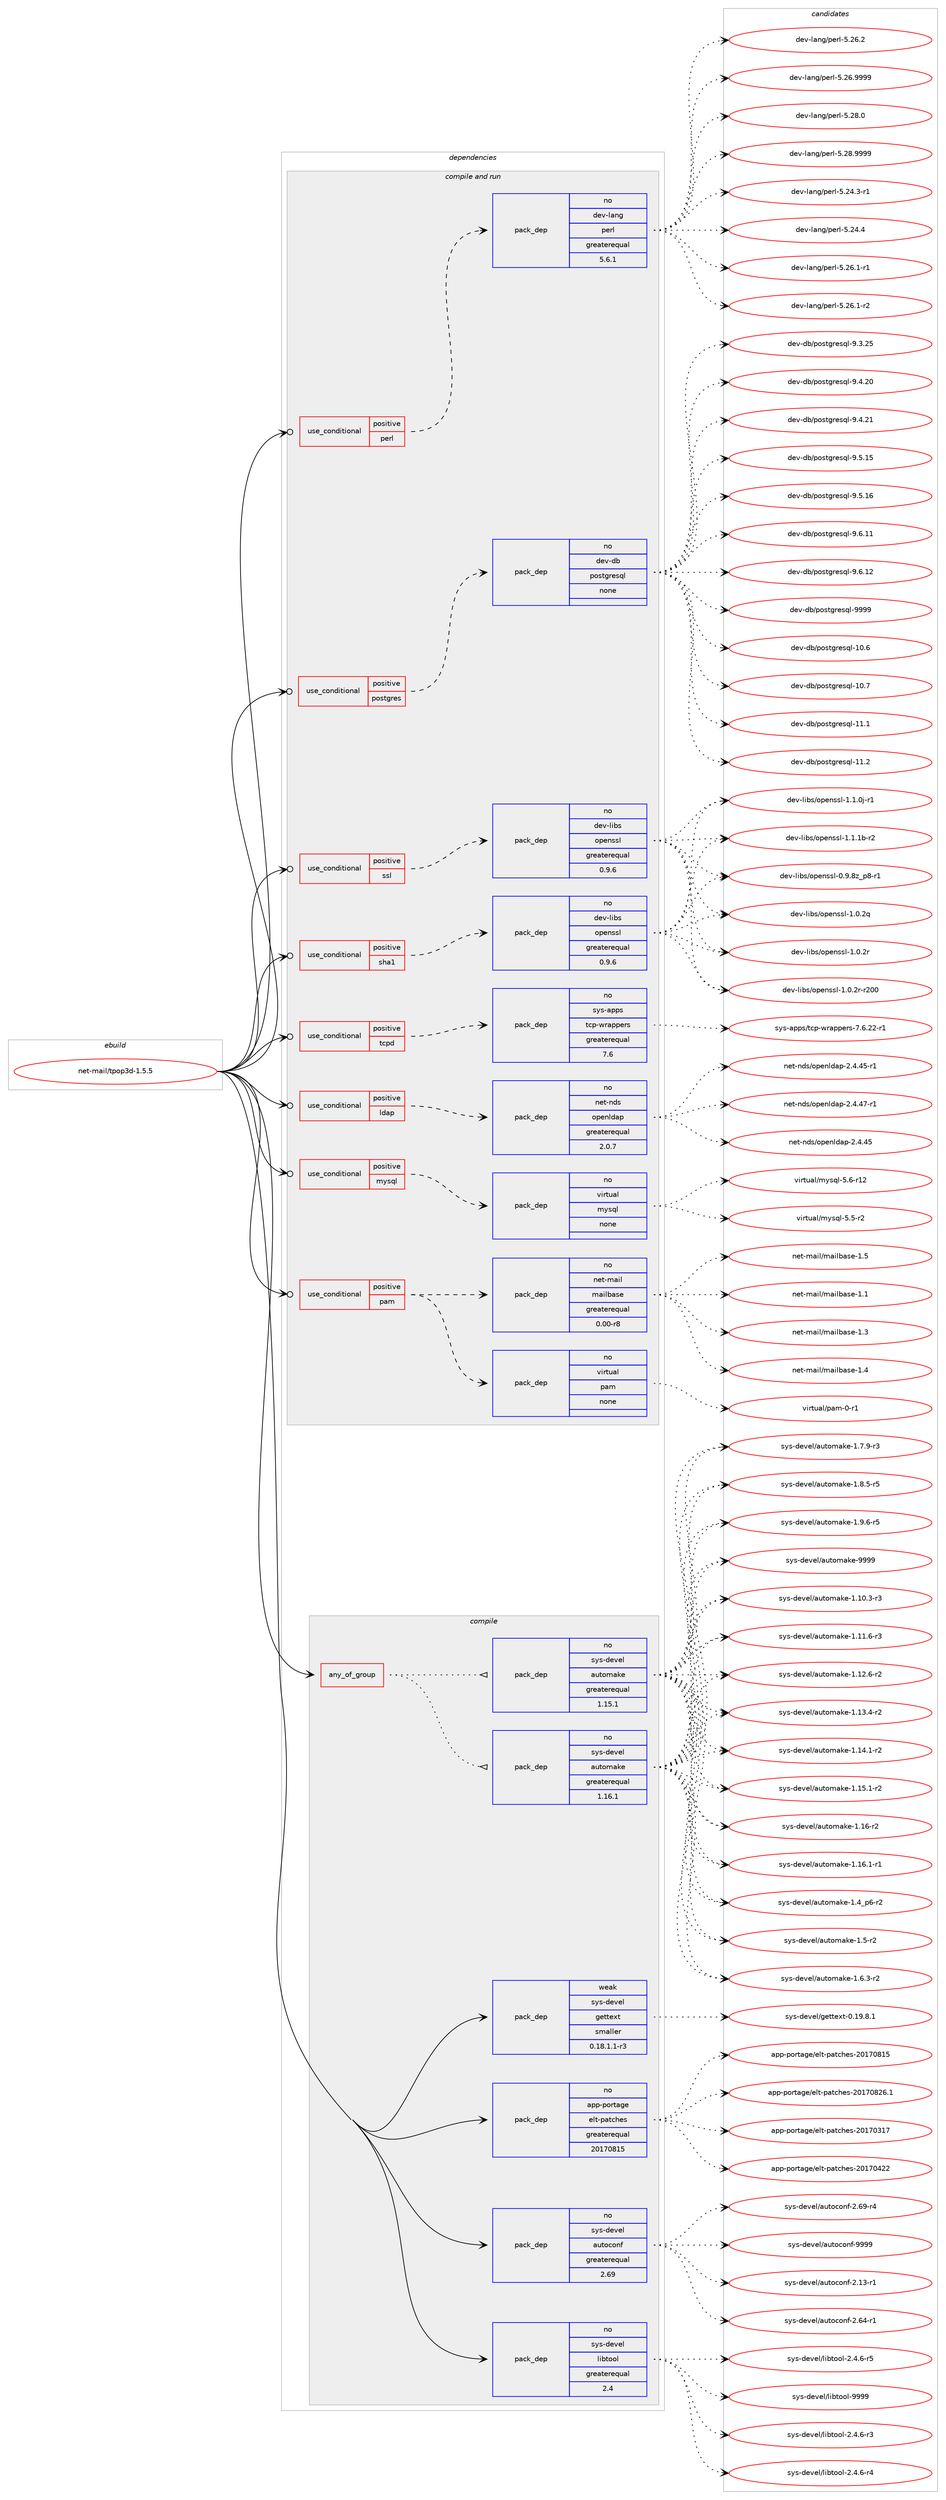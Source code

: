 digraph prolog {

# *************
# Graph options
# *************

newrank=true;
concentrate=true;
compound=true;
graph [rankdir=LR,fontname=Helvetica,fontsize=10,ranksep=1.5];#, ranksep=2.5, nodesep=0.2];
edge  [arrowhead=vee];
node  [fontname=Helvetica,fontsize=10];

# **********
# The ebuild
# **********

subgraph cluster_leftcol {
color=gray;
rank=same;
label=<<i>ebuild</i>>;
id [label="net-mail/tpop3d-1.5.5", color=red, width=4, href="../net-mail/tpop3d-1.5.5.svg"];
}

# ****************
# The dependencies
# ****************

subgraph cluster_midcol {
color=gray;
label=<<i>dependencies</i>>;
subgraph cluster_compile {
fillcolor="#eeeeee";
style=filled;
label=<<i>compile</i>>;
subgraph any26288 {
dependency1665274 [label=<<TABLE BORDER="0" CELLBORDER="1" CELLSPACING="0" CELLPADDING="4"><TR><TD CELLPADDING="10">any_of_group</TD></TR></TABLE>>, shape=none, color=red];subgraph pack1190496 {
dependency1665275 [label=<<TABLE BORDER="0" CELLBORDER="1" CELLSPACING="0" CELLPADDING="4" WIDTH="220"><TR><TD ROWSPAN="6" CELLPADDING="30">pack_dep</TD></TR><TR><TD WIDTH="110">no</TD></TR><TR><TD>sys-devel</TD></TR><TR><TD>automake</TD></TR><TR><TD>greaterequal</TD></TR><TR><TD>1.16.1</TD></TR></TABLE>>, shape=none, color=blue];
}
dependency1665274:e -> dependency1665275:w [weight=20,style="dotted",arrowhead="oinv"];
subgraph pack1190497 {
dependency1665276 [label=<<TABLE BORDER="0" CELLBORDER="1" CELLSPACING="0" CELLPADDING="4" WIDTH="220"><TR><TD ROWSPAN="6" CELLPADDING="30">pack_dep</TD></TR><TR><TD WIDTH="110">no</TD></TR><TR><TD>sys-devel</TD></TR><TR><TD>automake</TD></TR><TR><TD>greaterequal</TD></TR><TR><TD>1.15.1</TD></TR></TABLE>>, shape=none, color=blue];
}
dependency1665274:e -> dependency1665276:w [weight=20,style="dotted",arrowhead="oinv"];
}
id:e -> dependency1665274:w [weight=20,style="solid",arrowhead="vee"];
subgraph pack1190498 {
dependency1665277 [label=<<TABLE BORDER="0" CELLBORDER="1" CELLSPACING="0" CELLPADDING="4" WIDTH="220"><TR><TD ROWSPAN="6" CELLPADDING="30">pack_dep</TD></TR><TR><TD WIDTH="110">no</TD></TR><TR><TD>app-portage</TD></TR><TR><TD>elt-patches</TD></TR><TR><TD>greaterequal</TD></TR><TR><TD>20170815</TD></TR></TABLE>>, shape=none, color=blue];
}
id:e -> dependency1665277:w [weight=20,style="solid",arrowhead="vee"];
subgraph pack1190499 {
dependency1665278 [label=<<TABLE BORDER="0" CELLBORDER="1" CELLSPACING="0" CELLPADDING="4" WIDTH="220"><TR><TD ROWSPAN="6" CELLPADDING="30">pack_dep</TD></TR><TR><TD WIDTH="110">no</TD></TR><TR><TD>sys-devel</TD></TR><TR><TD>autoconf</TD></TR><TR><TD>greaterequal</TD></TR><TR><TD>2.69</TD></TR></TABLE>>, shape=none, color=blue];
}
id:e -> dependency1665278:w [weight=20,style="solid",arrowhead="vee"];
subgraph pack1190500 {
dependency1665279 [label=<<TABLE BORDER="0" CELLBORDER="1" CELLSPACING="0" CELLPADDING="4" WIDTH="220"><TR><TD ROWSPAN="6" CELLPADDING="30">pack_dep</TD></TR><TR><TD WIDTH="110">no</TD></TR><TR><TD>sys-devel</TD></TR><TR><TD>libtool</TD></TR><TR><TD>greaterequal</TD></TR><TR><TD>2.4</TD></TR></TABLE>>, shape=none, color=blue];
}
id:e -> dependency1665279:w [weight=20,style="solid",arrowhead="vee"];
subgraph pack1190501 {
dependency1665280 [label=<<TABLE BORDER="0" CELLBORDER="1" CELLSPACING="0" CELLPADDING="4" WIDTH="220"><TR><TD ROWSPAN="6" CELLPADDING="30">pack_dep</TD></TR><TR><TD WIDTH="110">weak</TD></TR><TR><TD>sys-devel</TD></TR><TR><TD>gettext</TD></TR><TR><TD>smaller</TD></TR><TR><TD>0.18.1.1-r3</TD></TR></TABLE>>, shape=none, color=blue];
}
id:e -> dependency1665280:w [weight=20,style="solid",arrowhead="vee"];
}
subgraph cluster_compileandrun {
fillcolor="#eeeeee";
style=filled;
label=<<i>compile and run</i>>;
subgraph cond447702 {
dependency1665281 [label=<<TABLE BORDER="0" CELLBORDER="1" CELLSPACING="0" CELLPADDING="4"><TR><TD ROWSPAN="3" CELLPADDING="10">use_conditional</TD></TR><TR><TD>positive</TD></TR><TR><TD>ldap</TD></TR></TABLE>>, shape=none, color=red];
subgraph pack1190502 {
dependency1665282 [label=<<TABLE BORDER="0" CELLBORDER="1" CELLSPACING="0" CELLPADDING="4" WIDTH="220"><TR><TD ROWSPAN="6" CELLPADDING="30">pack_dep</TD></TR><TR><TD WIDTH="110">no</TD></TR><TR><TD>net-nds</TD></TR><TR><TD>openldap</TD></TR><TR><TD>greaterequal</TD></TR><TR><TD>2.0.7</TD></TR></TABLE>>, shape=none, color=blue];
}
dependency1665281:e -> dependency1665282:w [weight=20,style="dashed",arrowhead="vee"];
}
id:e -> dependency1665281:w [weight=20,style="solid",arrowhead="odotvee"];
subgraph cond447703 {
dependency1665283 [label=<<TABLE BORDER="0" CELLBORDER="1" CELLSPACING="0" CELLPADDING="4"><TR><TD ROWSPAN="3" CELLPADDING="10">use_conditional</TD></TR><TR><TD>positive</TD></TR><TR><TD>mysql</TD></TR></TABLE>>, shape=none, color=red];
subgraph pack1190503 {
dependency1665284 [label=<<TABLE BORDER="0" CELLBORDER="1" CELLSPACING="0" CELLPADDING="4" WIDTH="220"><TR><TD ROWSPAN="6" CELLPADDING="30">pack_dep</TD></TR><TR><TD WIDTH="110">no</TD></TR><TR><TD>virtual</TD></TR><TR><TD>mysql</TD></TR><TR><TD>none</TD></TR><TR><TD></TD></TR></TABLE>>, shape=none, color=blue];
}
dependency1665283:e -> dependency1665284:w [weight=20,style="dashed",arrowhead="vee"];
}
id:e -> dependency1665283:w [weight=20,style="solid",arrowhead="odotvee"];
subgraph cond447704 {
dependency1665285 [label=<<TABLE BORDER="0" CELLBORDER="1" CELLSPACING="0" CELLPADDING="4"><TR><TD ROWSPAN="3" CELLPADDING="10">use_conditional</TD></TR><TR><TD>positive</TD></TR><TR><TD>pam</TD></TR></TABLE>>, shape=none, color=red];
subgraph pack1190504 {
dependency1665286 [label=<<TABLE BORDER="0" CELLBORDER="1" CELLSPACING="0" CELLPADDING="4" WIDTH="220"><TR><TD ROWSPAN="6" CELLPADDING="30">pack_dep</TD></TR><TR><TD WIDTH="110">no</TD></TR><TR><TD>virtual</TD></TR><TR><TD>pam</TD></TR><TR><TD>none</TD></TR><TR><TD></TD></TR></TABLE>>, shape=none, color=blue];
}
dependency1665285:e -> dependency1665286:w [weight=20,style="dashed",arrowhead="vee"];
subgraph pack1190505 {
dependency1665287 [label=<<TABLE BORDER="0" CELLBORDER="1" CELLSPACING="0" CELLPADDING="4" WIDTH="220"><TR><TD ROWSPAN="6" CELLPADDING="30">pack_dep</TD></TR><TR><TD WIDTH="110">no</TD></TR><TR><TD>net-mail</TD></TR><TR><TD>mailbase</TD></TR><TR><TD>greaterequal</TD></TR><TR><TD>0.00-r8</TD></TR></TABLE>>, shape=none, color=blue];
}
dependency1665285:e -> dependency1665287:w [weight=20,style="dashed",arrowhead="vee"];
}
id:e -> dependency1665285:w [weight=20,style="solid",arrowhead="odotvee"];
subgraph cond447705 {
dependency1665288 [label=<<TABLE BORDER="0" CELLBORDER="1" CELLSPACING="0" CELLPADDING="4"><TR><TD ROWSPAN="3" CELLPADDING="10">use_conditional</TD></TR><TR><TD>positive</TD></TR><TR><TD>perl</TD></TR></TABLE>>, shape=none, color=red];
subgraph pack1190506 {
dependency1665289 [label=<<TABLE BORDER="0" CELLBORDER="1" CELLSPACING="0" CELLPADDING="4" WIDTH="220"><TR><TD ROWSPAN="6" CELLPADDING="30">pack_dep</TD></TR><TR><TD WIDTH="110">no</TD></TR><TR><TD>dev-lang</TD></TR><TR><TD>perl</TD></TR><TR><TD>greaterequal</TD></TR><TR><TD>5.6.1</TD></TR></TABLE>>, shape=none, color=blue];
}
dependency1665288:e -> dependency1665289:w [weight=20,style="dashed",arrowhead="vee"];
}
id:e -> dependency1665288:w [weight=20,style="solid",arrowhead="odotvee"];
subgraph cond447706 {
dependency1665290 [label=<<TABLE BORDER="0" CELLBORDER="1" CELLSPACING="0" CELLPADDING="4"><TR><TD ROWSPAN="3" CELLPADDING="10">use_conditional</TD></TR><TR><TD>positive</TD></TR><TR><TD>postgres</TD></TR></TABLE>>, shape=none, color=red];
subgraph pack1190507 {
dependency1665291 [label=<<TABLE BORDER="0" CELLBORDER="1" CELLSPACING="0" CELLPADDING="4" WIDTH="220"><TR><TD ROWSPAN="6" CELLPADDING="30">pack_dep</TD></TR><TR><TD WIDTH="110">no</TD></TR><TR><TD>dev-db</TD></TR><TR><TD>postgresql</TD></TR><TR><TD>none</TD></TR><TR><TD></TD></TR></TABLE>>, shape=none, color=blue];
}
dependency1665290:e -> dependency1665291:w [weight=20,style="dashed",arrowhead="vee"];
}
id:e -> dependency1665290:w [weight=20,style="solid",arrowhead="odotvee"];
subgraph cond447707 {
dependency1665292 [label=<<TABLE BORDER="0" CELLBORDER="1" CELLSPACING="0" CELLPADDING="4"><TR><TD ROWSPAN="3" CELLPADDING="10">use_conditional</TD></TR><TR><TD>positive</TD></TR><TR><TD>sha1</TD></TR></TABLE>>, shape=none, color=red];
subgraph pack1190508 {
dependency1665293 [label=<<TABLE BORDER="0" CELLBORDER="1" CELLSPACING="0" CELLPADDING="4" WIDTH="220"><TR><TD ROWSPAN="6" CELLPADDING="30">pack_dep</TD></TR><TR><TD WIDTH="110">no</TD></TR><TR><TD>dev-libs</TD></TR><TR><TD>openssl</TD></TR><TR><TD>greaterequal</TD></TR><TR><TD>0.9.6</TD></TR></TABLE>>, shape=none, color=blue];
}
dependency1665292:e -> dependency1665293:w [weight=20,style="dashed",arrowhead="vee"];
}
id:e -> dependency1665292:w [weight=20,style="solid",arrowhead="odotvee"];
subgraph cond447708 {
dependency1665294 [label=<<TABLE BORDER="0" CELLBORDER="1" CELLSPACING="0" CELLPADDING="4"><TR><TD ROWSPAN="3" CELLPADDING="10">use_conditional</TD></TR><TR><TD>positive</TD></TR><TR><TD>ssl</TD></TR></TABLE>>, shape=none, color=red];
subgraph pack1190509 {
dependency1665295 [label=<<TABLE BORDER="0" CELLBORDER="1" CELLSPACING="0" CELLPADDING="4" WIDTH="220"><TR><TD ROWSPAN="6" CELLPADDING="30">pack_dep</TD></TR><TR><TD WIDTH="110">no</TD></TR><TR><TD>dev-libs</TD></TR><TR><TD>openssl</TD></TR><TR><TD>greaterequal</TD></TR><TR><TD>0.9.6</TD></TR></TABLE>>, shape=none, color=blue];
}
dependency1665294:e -> dependency1665295:w [weight=20,style="dashed",arrowhead="vee"];
}
id:e -> dependency1665294:w [weight=20,style="solid",arrowhead="odotvee"];
subgraph cond447709 {
dependency1665296 [label=<<TABLE BORDER="0" CELLBORDER="1" CELLSPACING="0" CELLPADDING="4"><TR><TD ROWSPAN="3" CELLPADDING="10">use_conditional</TD></TR><TR><TD>positive</TD></TR><TR><TD>tcpd</TD></TR></TABLE>>, shape=none, color=red];
subgraph pack1190510 {
dependency1665297 [label=<<TABLE BORDER="0" CELLBORDER="1" CELLSPACING="0" CELLPADDING="4" WIDTH="220"><TR><TD ROWSPAN="6" CELLPADDING="30">pack_dep</TD></TR><TR><TD WIDTH="110">no</TD></TR><TR><TD>sys-apps</TD></TR><TR><TD>tcp-wrappers</TD></TR><TR><TD>greaterequal</TD></TR><TR><TD>7.6</TD></TR></TABLE>>, shape=none, color=blue];
}
dependency1665296:e -> dependency1665297:w [weight=20,style="dashed",arrowhead="vee"];
}
id:e -> dependency1665296:w [weight=20,style="solid",arrowhead="odotvee"];
}
subgraph cluster_run {
fillcolor="#eeeeee";
style=filled;
label=<<i>run</i>>;
}
}

# **************
# The candidates
# **************

subgraph cluster_choices {
rank=same;
color=gray;
label=<<i>candidates</i>>;

subgraph choice1190496 {
color=black;
nodesep=1;
choice11512111545100101118101108479711711611110997107101454946494846514511451 [label="sys-devel/automake-1.10.3-r3", color=red, width=4,href="../sys-devel/automake-1.10.3-r3.svg"];
choice11512111545100101118101108479711711611110997107101454946494946544511451 [label="sys-devel/automake-1.11.6-r3", color=red, width=4,href="../sys-devel/automake-1.11.6-r3.svg"];
choice11512111545100101118101108479711711611110997107101454946495046544511450 [label="sys-devel/automake-1.12.6-r2", color=red, width=4,href="../sys-devel/automake-1.12.6-r2.svg"];
choice11512111545100101118101108479711711611110997107101454946495146524511450 [label="sys-devel/automake-1.13.4-r2", color=red, width=4,href="../sys-devel/automake-1.13.4-r2.svg"];
choice11512111545100101118101108479711711611110997107101454946495246494511450 [label="sys-devel/automake-1.14.1-r2", color=red, width=4,href="../sys-devel/automake-1.14.1-r2.svg"];
choice11512111545100101118101108479711711611110997107101454946495346494511450 [label="sys-devel/automake-1.15.1-r2", color=red, width=4,href="../sys-devel/automake-1.15.1-r2.svg"];
choice1151211154510010111810110847971171161111099710710145494649544511450 [label="sys-devel/automake-1.16-r2", color=red, width=4,href="../sys-devel/automake-1.16-r2.svg"];
choice11512111545100101118101108479711711611110997107101454946495446494511449 [label="sys-devel/automake-1.16.1-r1", color=red, width=4,href="../sys-devel/automake-1.16.1-r1.svg"];
choice115121115451001011181011084797117116111109971071014549465295112544511450 [label="sys-devel/automake-1.4_p6-r2", color=red, width=4,href="../sys-devel/automake-1.4_p6-r2.svg"];
choice11512111545100101118101108479711711611110997107101454946534511450 [label="sys-devel/automake-1.5-r2", color=red, width=4,href="../sys-devel/automake-1.5-r2.svg"];
choice115121115451001011181011084797117116111109971071014549465446514511450 [label="sys-devel/automake-1.6.3-r2", color=red, width=4,href="../sys-devel/automake-1.6.3-r2.svg"];
choice115121115451001011181011084797117116111109971071014549465546574511451 [label="sys-devel/automake-1.7.9-r3", color=red, width=4,href="../sys-devel/automake-1.7.9-r3.svg"];
choice115121115451001011181011084797117116111109971071014549465646534511453 [label="sys-devel/automake-1.8.5-r5", color=red, width=4,href="../sys-devel/automake-1.8.5-r5.svg"];
choice115121115451001011181011084797117116111109971071014549465746544511453 [label="sys-devel/automake-1.9.6-r5", color=red, width=4,href="../sys-devel/automake-1.9.6-r5.svg"];
choice115121115451001011181011084797117116111109971071014557575757 [label="sys-devel/automake-9999", color=red, width=4,href="../sys-devel/automake-9999.svg"];
dependency1665275:e -> choice11512111545100101118101108479711711611110997107101454946494846514511451:w [style=dotted,weight="100"];
dependency1665275:e -> choice11512111545100101118101108479711711611110997107101454946494946544511451:w [style=dotted,weight="100"];
dependency1665275:e -> choice11512111545100101118101108479711711611110997107101454946495046544511450:w [style=dotted,weight="100"];
dependency1665275:e -> choice11512111545100101118101108479711711611110997107101454946495146524511450:w [style=dotted,weight="100"];
dependency1665275:e -> choice11512111545100101118101108479711711611110997107101454946495246494511450:w [style=dotted,weight="100"];
dependency1665275:e -> choice11512111545100101118101108479711711611110997107101454946495346494511450:w [style=dotted,weight="100"];
dependency1665275:e -> choice1151211154510010111810110847971171161111099710710145494649544511450:w [style=dotted,weight="100"];
dependency1665275:e -> choice11512111545100101118101108479711711611110997107101454946495446494511449:w [style=dotted,weight="100"];
dependency1665275:e -> choice115121115451001011181011084797117116111109971071014549465295112544511450:w [style=dotted,weight="100"];
dependency1665275:e -> choice11512111545100101118101108479711711611110997107101454946534511450:w [style=dotted,weight="100"];
dependency1665275:e -> choice115121115451001011181011084797117116111109971071014549465446514511450:w [style=dotted,weight="100"];
dependency1665275:e -> choice115121115451001011181011084797117116111109971071014549465546574511451:w [style=dotted,weight="100"];
dependency1665275:e -> choice115121115451001011181011084797117116111109971071014549465646534511453:w [style=dotted,weight="100"];
dependency1665275:e -> choice115121115451001011181011084797117116111109971071014549465746544511453:w [style=dotted,weight="100"];
dependency1665275:e -> choice115121115451001011181011084797117116111109971071014557575757:w [style=dotted,weight="100"];
}
subgraph choice1190497 {
color=black;
nodesep=1;
choice11512111545100101118101108479711711611110997107101454946494846514511451 [label="sys-devel/automake-1.10.3-r3", color=red, width=4,href="../sys-devel/automake-1.10.3-r3.svg"];
choice11512111545100101118101108479711711611110997107101454946494946544511451 [label="sys-devel/automake-1.11.6-r3", color=red, width=4,href="../sys-devel/automake-1.11.6-r3.svg"];
choice11512111545100101118101108479711711611110997107101454946495046544511450 [label="sys-devel/automake-1.12.6-r2", color=red, width=4,href="../sys-devel/automake-1.12.6-r2.svg"];
choice11512111545100101118101108479711711611110997107101454946495146524511450 [label="sys-devel/automake-1.13.4-r2", color=red, width=4,href="../sys-devel/automake-1.13.4-r2.svg"];
choice11512111545100101118101108479711711611110997107101454946495246494511450 [label="sys-devel/automake-1.14.1-r2", color=red, width=4,href="../sys-devel/automake-1.14.1-r2.svg"];
choice11512111545100101118101108479711711611110997107101454946495346494511450 [label="sys-devel/automake-1.15.1-r2", color=red, width=4,href="../sys-devel/automake-1.15.1-r2.svg"];
choice1151211154510010111810110847971171161111099710710145494649544511450 [label="sys-devel/automake-1.16-r2", color=red, width=4,href="../sys-devel/automake-1.16-r2.svg"];
choice11512111545100101118101108479711711611110997107101454946495446494511449 [label="sys-devel/automake-1.16.1-r1", color=red, width=4,href="../sys-devel/automake-1.16.1-r1.svg"];
choice115121115451001011181011084797117116111109971071014549465295112544511450 [label="sys-devel/automake-1.4_p6-r2", color=red, width=4,href="../sys-devel/automake-1.4_p6-r2.svg"];
choice11512111545100101118101108479711711611110997107101454946534511450 [label="sys-devel/automake-1.5-r2", color=red, width=4,href="../sys-devel/automake-1.5-r2.svg"];
choice115121115451001011181011084797117116111109971071014549465446514511450 [label="sys-devel/automake-1.6.3-r2", color=red, width=4,href="../sys-devel/automake-1.6.3-r2.svg"];
choice115121115451001011181011084797117116111109971071014549465546574511451 [label="sys-devel/automake-1.7.9-r3", color=red, width=4,href="../sys-devel/automake-1.7.9-r3.svg"];
choice115121115451001011181011084797117116111109971071014549465646534511453 [label="sys-devel/automake-1.8.5-r5", color=red, width=4,href="../sys-devel/automake-1.8.5-r5.svg"];
choice115121115451001011181011084797117116111109971071014549465746544511453 [label="sys-devel/automake-1.9.6-r5", color=red, width=4,href="../sys-devel/automake-1.9.6-r5.svg"];
choice115121115451001011181011084797117116111109971071014557575757 [label="sys-devel/automake-9999", color=red, width=4,href="../sys-devel/automake-9999.svg"];
dependency1665276:e -> choice11512111545100101118101108479711711611110997107101454946494846514511451:w [style=dotted,weight="100"];
dependency1665276:e -> choice11512111545100101118101108479711711611110997107101454946494946544511451:w [style=dotted,weight="100"];
dependency1665276:e -> choice11512111545100101118101108479711711611110997107101454946495046544511450:w [style=dotted,weight="100"];
dependency1665276:e -> choice11512111545100101118101108479711711611110997107101454946495146524511450:w [style=dotted,weight="100"];
dependency1665276:e -> choice11512111545100101118101108479711711611110997107101454946495246494511450:w [style=dotted,weight="100"];
dependency1665276:e -> choice11512111545100101118101108479711711611110997107101454946495346494511450:w [style=dotted,weight="100"];
dependency1665276:e -> choice1151211154510010111810110847971171161111099710710145494649544511450:w [style=dotted,weight="100"];
dependency1665276:e -> choice11512111545100101118101108479711711611110997107101454946495446494511449:w [style=dotted,weight="100"];
dependency1665276:e -> choice115121115451001011181011084797117116111109971071014549465295112544511450:w [style=dotted,weight="100"];
dependency1665276:e -> choice11512111545100101118101108479711711611110997107101454946534511450:w [style=dotted,weight="100"];
dependency1665276:e -> choice115121115451001011181011084797117116111109971071014549465446514511450:w [style=dotted,weight="100"];
dependency1665276:e -> choice115121115451001011181011084797117116111109971071014549465546574511451:w [style=dotted,weight="100"];
dependency1665276:e -> choice115121115451001011181011084797117116111109971071014549465646534511453:w [style=dotted,weight="100"];
dependency1665276:e -> choice115121115451001011181011084797117116111109971071014549465746544511453:w [style=dotted,weight="100"];
dependency1665276:e -> choice115121115451001011181011084797117116111109971071014557575757:w [style=dotted,weight="100"];
}
subgraph choice1190498 {
color=black;
nodesep=1;
choice97112112451121111141169710310147101108116451129711699104101115455048495548514955 [label="app-portage/elt-patches-20170317", color=red, width=4,href="../app-portage/elt-patches-20170317.svg"];
choice97112112451121111141169710310147101108116451129711699104101115455048495548525050 [label="app-portage/elt-patches-20170422", color=red, width=4,href="../app-portage/elt-patches-20170422.svg"];
choice97112112451121111141169710310147101108116451129711699104101115455048495548564953 [label="app-portage/elt-patches-20170815", color=red, width=4,href="../app-portage/elt-patches-20170815.svg"];
choice971121124511211111411697103101471011081164511297116991041011154550484955485650544649 [label="app-portage/elt-patches-20170826.1", color=red, width=4,href="../app-portage/elt-patches-20170826.1.svg"];
dependency1665277:e -> choice97112112451121111141169710310147101108116451129711699104101115455048495548514955:w [style=dotted,weight="100"];
dependency1665277:e -> choice97112112451121111141169710310147101108116451129711699104101115455048495548525050:w [style=dotted,weight="100"];
dependency1665277:e -> choice97112112451121111141169710310147101108116451129711699104101115455048495548564953:w [style=dotted,weight="100"];
dependency1665277:e -> choice971121124511211111411697103101471011081164511297116991041011154550484955485650544649:w [style=dotted,weight="100"];
}
subgraph choice1190499 {
color=black;
nodesep=1;
choice1151211154510010111810110847971171161119911111010245504649514511449 [label="sys-devel/autoconf-2.13-r1", color=red, width=4,href="../sys-devel/autoconf-2.13-r1.svg"];
choice1151211154510010111810110847971171161119911111010245504654524511449 [label="sys-devel/autoconf-2.64-r1", color=red, width=4,href="../sys-devel/autoconf-2.64-r1.svg"];
choice1151211154510010111810110847971171161119911111010245504654574511452 [label="sys-devel/autoconf-2.69-r4", color=red, width=4,href="../sys-devel/autoconf-2.69-r4.svg"];
choice115121115451001011181011084797117116111991111101024557575757 [label="sys-devel/autoconf-9999", color=red, width=4,href="../sys-devel/autoconf-9999.svg"];
dependency1665278:e -> choice1151211154510010111810110847971171161119911111010245504649514511449:w [style=dotted,weight="100"];
dependency1665278:e -> choice1151211154510010111810110847971171161119911111010245504654524511449:w [style=dotted,weight="100"];
dependency1665278:e -> choice1151211154510010111810110847971171161119911111010245504654574511452:w [style=dotted,weight="100"];
dependency1665278:e -> choice115121115451001011181011084797117116111991111101024557575757:w [style=dotted,weight="100"];
}
subgraph choice1190500 {
color=black;
nodesep=1;
choice1151211154510010111810110847108105981161111111084550465246544511451 [label="sys-devel/libtool-2.4.6-r3", color=red, width=4,href="../sys-devel/libtool-2.4.6-r3.svg"];
choice1151211154510010111810110847108105981161111111084550465246544511452 [label="sys-devel/libtool-2.4.6-r4", color=red, width=4,href="../sys-devel/libtool-2.4.6-r4.svg"];
choice1151211154510010111810110847108105981161111111084550465246544511453 [label="sys-devel/libtool-2.4.6-r5", color=red, width=4,href="../sys-devel/libtool-2.4.6-r5.svg"];
choice1151211154510010111810110847108105981161111111084557575757 [label="sys-devel/libtool-9999", color=red, width=4,href="../sys-devel/libtool-9999.svg"];
dependency1665279:e -> choice1151211154510010111810110847108105981161111111084550465246544511451:w [style=dotted,weight="100"];
dependency1665279:e -> choice1151211154510010111810110847108105981161111111084550465246544511452:w [style=dotted,weight="100"];
dependency1665279:e -> choice1151211154510010111810110847108105981161111111084550465246544511453:w [style=dotted,weight="100"];
dependency1665279:e -> choice1151211154510010111810110847108105981161111111084557575757:w [style=dotted,weight="100"];
}
subgraph choice1190501 {
color=black;
nodesep=1;
choice1151211154510010111810110847103101116116101120116454846495746564649 [label="sys-devel/gettext-0.19.8.1", color=red, width=4,href="../sys-devel/gettext-0.19.8.1.svg"];
dependency1665280:e -> choice1151211154510010111810110847103101116116101120116454846495746564649:w [style=dotted,weight="100"];
}
subgraph choice1190502 {
color=black;
nodesep=1;
choice11010111645110100115471111121011101081009711245504652465253 [label="net-nds/openldap-2.4.45", color=red, width=4,href="../net-nds/openldap-2.4.45.svg"];
choice110101116451101001154711111210111010810097112455046524652534511449 [label="net-nds/openldap-2.4.45-r1", color=red, width=4,href="../net-nds/openldap-2.4.45-r1.svg"];
choice110101116451101001154711111210111010810097112455046524652554511449 [label="net-nds/openldap-2.4.47-r1", color=red, width=4,href="../net-nds/openldap-2.4.47-r1.svg"];
dependency1665282:e -> choice11010111645110100115471111121011101081009711245504652465253:w [style=dotted,weight="100"];
dependency1665282:e -> choice110101116451101001154711111210111010810097112455046524652534511449:w [style=dotted,weight="100"];
dependency1665282:e -> choice110101116451101001154711111210111010810097112455046524652554511449:w [style=dotted,weight="100"];
}
subgraph choice1190503 {
color=black;
nodesep=1;
choice1181051141161179710847109121115113108455346534511450 [label="virtual/mysql-5.5-r2", color=red, width=4,href="../virtual/mysql-5.5-r2.svg"];
choice118105114116117971084710912111511310845534654451144950 [label="virtual/mysql-5.6-r12", color=red, width=4,href="../virtual/mysql-5.6-r12.svg"];
dependency1665284:e -> choice1181051141161179710847109121115113108455346534511450:w [style=dotted,weight="100"];
dependency1665284:e -> choice118105114116117971084710912111511310845534654451144950:w [style=dotted,weight="100"];
}
subgraph choice1190504 {
color=black;
nodesep=1;
choice11810511411611797108471129710945484511449 [label="virtual/pam-0-r1", color=red, width=4,href="../virtual/pam-0-r1.svg"];
dependency1665286:e -> choice11810511411611797108471129710945484511449:w [style=dotted,weight="100"];
}
subgraph choice1190505 {
color=black;
nodesep=1;
choice11010111645109971051084710997105108989711510145494649 [label="net-mail/mailbase-1.1", color=red, width=4,href="../net-mail/mailbase-1.1.svg"];
choice11010111645109971051084710997105108989711510145494651 [label="net-mail/mailbase-1.3", color=red, width=4,href="../net-mail/mailbase-1.3.svg"];
choice11010111645109971051084710997105108989711510145494652 [label="net-mail/mailbase-1.4", color=red, width=4,href="../net-mail/mailbase-1.4.svg"];
choice11010111645109971051084710997105108989711510145494653 [label="net-mail/mailbase-1.5", color=red, width=4,href="../net-mail/mailbase-1.5.svg"];
dependency1665287:e -> choice11010111645109971051084710997105108989711510145494649:w [style=dotted,weight="100"];
dependency1665287:e -> choice11010111645109971051084710997105108989711510145494651:w [style=dotted,weight="100"];
dependency1665287:e -> choice11010111645109971051084710997105108989711510145494652:w [style=dotted,weight="100"];
dependency1665287:e -> choice11010111645109971051084710997105108989711510145494653:w [style=dotted,weight="100"];
}
subgraph choice1190506 {
color=black;
nodesep=1;
choice100101118451089711010347112101114108455346505246514511449 [label="dev-lang/perl-5.24.3-r1", color=red, width=4,href="../dev-lang/perl-5.24.3-r1.svg"];
choice10010111845108971101034711210111410845534650524652 [label="dev-lang/perl-5.24.4", color=red, width=4,href="../dev-lang/perl-5.24.4.svg"];
choice100101118451089711010347112101114108455346505446494511449 [label="dev-lang/perl-5.26.1-r1", color=red, width=4,href="../dev-lang/perl-5.26.1-r1.svg"];
choice100101118451089711010347112101114108455346505446494511450 [label="dev-lang/perl-5.26.1-r2", color=red, width=4,href="../dev-lang/perl-5.26.1-r2.svg"];
choice10010111845108971101034711210111410845534650544650 [label="dev-lang/perl-5.26.2", color=red, width=4,href="../dev-lang/perl-5.26.2.svg"];
choice10010111845108971101034711210111410845534650544657575757 [label="dev-lang/perl-5.26.9999", color=red, width=4,href="../dev-lang/perl-5.26.9999.svg"];
choice10010111845108971101034711210111410845534650564648 [label="dev-lang/perl-5.28.0", color=red, width=4,href="../dev-lang/perl-5.28.0.svg"];
choice10010111845108971101034711210111410845534650564657575757 [label="dev-lang/perl-5.28.9999", color=red, width=4,href="../dev-lang/perl-5.28.9999.svg"];
dependency1665289:e -> choice100101118451089711010347112101114108455346505246514511449:w [style=dotted,weight="100"];
dependency1665289:e -> choice10010111845108971101034711210111410845534650524652:w [style=dotted,weight="100"];
dependency1665289:e -> choice100101118451089711010347112101114108455346505446494511449:w [style=dotted,weight="100"];
dependency1665289:e -> choice100101118451089711010347112101114108455346505446494511450:w [style=dotted,weight="100"];
dependency1665289:e -> choice10010111845108971101034711210111410845534650544650:w [style=dotted,weight="100"];
dependency1665289:e -> choice10010111845108971101034711210111410845534650544657575757:w [style=dotted,weight="100"];
dependency1665289:e -> choice10010111845108971101034711210111410845534650564648:w [style=dotted,weight="100"];
dependency1665289:e -> choice10010111845108971101034711210111410845534650564657575757:w [style=dotted,weight="100"];
}
subgraph choice1190507 {
color=black;
nodesep=1;
choice1001011184510098471121111151161031141011151131084549484654 [label="dev-db/postgresql-10.6", color=red, width=4,href="../dev-db/postgresql-10.6.svg"];
choice1001011184510098471121111151161031141011151131084549484655 [label="dev-db/postgresql-10.7", color=red, width=4,href="../dev-db/postgresql-10.7.svg"];
choice1001011184510098471121111151161031141011151131084549494649 [label="dev-db/postgresql-11.1", color=red, width=4,href="../dev-db/postgresql-11.1.svg"];
choice1001011184510098471121111151161031141011151131084549494650 [label="dev-db/postgresql-11.2", color=red, width=4,href="../dev-db/postgresql-11.2.svg"];
choice10010111845100984711211111511610311410111511310845574651465053 [label="dev-db/postgresql-9.3.25", color=red, width=4,href="../dev-db/postgresql-9.3.25.svg"];
choice10010111845100984711211111511610311410111511310845574652465048 [label="dev-db/postgresql-9.4.20", color=red, width=4,href="../dev-db/postgresql-9.4.20.svg"];
choice10010111845100984711211111511610311410111511310845574652465049 [label="dev-db/postgresql-9.4.21", color=red, width=4,href="../dev-db/postgresql-9.4.21.svg"];
choice10010111845100984711211111511610311410111511310845574653464953 [label="dev-db/postgresql-9.5.15", color=red, width=4,href="../dev-db/postgresql-9.5.15.svg"];
choice10010111845100984711211111511610311410111511310845574653464954 [label="dev-db/postgresql-9.5.16", color=red, width=4,href="../dev-db/postgresql-9.5.16.svg"];
choice10010111845100984711211111511610311410111511310845574654464949 [label="dev-db/postgresql-9.6.11", color=red, width=4,href="../dev-db/postgresql-9.6.11.svg"];
choice10010111845100984711211111511610311410111511310845574654464950 [label="dev-db/postgresql-9.6.12", color=red, width=4,href="../dev-db/postgresql-9.6.12.svg"];
choice1001011184510098471121111151161031141011151131084557575757 [label="dev-db/postgresql-9999", color=red, width=4,href="../dev-db/postgresql-9999.svg"];
dependency1665291:e -> choice1001011184510098471121111151161031141011151131084549484654:w [style=dotted,weight="100"];
dependency1665291:e -> choice1001011184510098471121111151161031141011151131084549484655:w [style=dotted,weight="100"];
dependency1665291:e -> choice1001011184510098471121111151161031141011151131084549494649:w [style=dotted,weight="100"];
dependency1665291:e -> choice1001011184510098471121111151161031141011151131084549494650:w [style=dotted,weight="100"];
dependency1665291:e -> choice10010111845100984711211111511610311410111511310845574651465053:w [style=dotted,weight="100"];
dependency1665291:e -> choice10010111845100984711211111511610311410111511310845574652465048:w [style=dotted,weight="100"];
dependency1665291:e -> choice10010111845100984711211111511610311410111511310845574652465049:w [style=dotted,weight="100"];
dependency1665291:e -> choice10010111845100984711211111511610311410111511310845574653464953:w [style=dotted,weight="100"];
dependency1665291:e -> choice10010111845100984711211111511610311410111511310845574653464954:w [style=dotted,weight="100"];
dependency1665291:e -> choice10010111845100984711211111511610311410111511310845574654464949:w [style=dotted,weight="100"];
dependency1665291:e -> choice10010111845100984711211111511610311410111511310845574654464950:w [style=dotted,weight="100"];
dependency1665291:e -> choice1001011184510098471121111151161031141011151131084557575757:w [style=dotted,weight="100"];
}
subgraph choice1190508 {
color=black;
nodesep=1;
choice10010111845108105981154711111210111011511510845484657465612295112564511449 [label="dev-libs/openssl-0.9.8z_p8-r1", color=red, width=4,href="../dev-libs/openssl-0.9.8z_p8-r1.svg"];
choice100101118451081059811547111112101110115115108454946484650113 [label="dev-libs/openssl-1.0.2q", color=red, width=4,href="../dev-libs/openssl-1.0.2q.svg"];
choice100101118451081059811547111112101110115115108454946484650114 [label="dev-libs/openssl-1.0.2r", color=red, width=4,href="../dev-libs/openssl-1.0.2r.svg"];
choice10010111845108105981154711111210111011511510845494648465011445114504848 [label="dev-libs/openssl-1.0.2r-r200", color=red, width=4,href="../dev-libs/openssl-1.0.2r-r200.svg"];
choice1001011184510810598115471111121011101151151084549464946481064511449 [label="dev-libs/openssl-1.1.0j-r1", color=red, width=4,href="../dev-libs/openssl-1.1.0j-r1.svg"];
choice100101118451081059811547111112101110115115108454946494649984511450 [label="dev-libs/openssl-1.1.1b-r2", color=red, width=4,href="../dev-libs/openssl-1.1.1b-r2.svg"];
dependency1665293:e -> choice10010111845108105981154711111210111011511510845484657465612295112564511449:w [style=dotted,weight="100"];
dependency1665293:e -> choice100101118451081059811547111112101110115115108454946484650113:w [style=dotted,weight="100"];
dependency1665293:e -> choice100101118451081059811547111112101110115115108454946484650114:w [style=dotted,weight="100"];
dependency1665293:e -> choice10010111845108105981154711111210111011511510845494648465011445114504848:w [style=dotted,weight="100"];
dependency1665293:e -> choice1001011184510810598115471111121011101151151084549464946481064511449:w [style=dotted,weight="100"];
dependency1665293:e -> choice100101118451081059811547111112101110115115108454946494649984511450:w [style=dotted,weight="100"];
}
subgraph choice1190509 {
color=black;
nodesep=1;
choice10010111845108105981154711111210111011511510845484657465612295112564511449 [label="dev-libs/openssl-0.9.8z_p8-r1", color=red, width=4,href="../dev-libs/openssl-0.9.8z_p8-r1.svg"];
choice100101118451081059811547111112101110115115108454946484650113 [label="dev-libs/openssl-1.0.2q", color=red, width=4,href="../dev-libs/openssl-1.0.2q.svg"];
choice100101118451081059811547111112101110115115108454946484650114 [label="dev-libs/openssl-1.0.2r", color=red, width=4,href="../dev-libs/openssl-1.0.2r.svg"];
choice10010111845108105981154711111210111011511510845494648465011445114504848 [label="dev-libs/openssl-1.0.2r-r200", color=red, width=4,href="../dev-libs/openssl-1.0.2r-r200.svg"];
choice1001011184510810598115471111121011101151151084549464946481064511449 [label="dev-libs/openssl-1.1.0j-r1", color=red, width=4,href="../dev-libs/openssl-1.1.0j-r1.svg"];
choice100101118451081059811547111112101110115115108454946494649984511450 [label="dev-libs/openssl-1.1.1b-r2", color=red, width=4,href="../dev-libs/openssl-1.1.1b-r2.svg"];
dependency1665295:e -> choice10010111845108105981154711111210111011511510845484657465612295112564511449:w [style=dotted,weight="100"];
dependency1665295:e -> choice100101118451081059811547111112101110115115108454946484650113:w [style=dotted,weight="100"];
dependency1665295:e -> choice100101118451081059811547111112101110115115108454946484650114:w [style=dotted,weight="100"];
dependency1665295:e -> choice10010111845108105981154711111210111011511510845494648465011445114504848:w [style=dotted,weight="100"];
dependency1665295:e -> choice1001011184510810598115471111121011101151151084549464946481064511449:w [style=dotted,weight="100"];
dependency1665295:e -> choice100101118451081059811547111112101110115115108454946494649984511450:w [style=dotted,weight="100"];
}
subgraph choice1190510 {
color=black;
nodesep=1;
choice115121115459711211211547116991124511911497112112101114115455546544650504511449 [label="sys-apps/tcp-wrappers-7.6.22-r1", color=red, width=4,href="../sys-apps/tcp-wrappers-7.6.22-r1.svg"];
dependency1665297:e -> choice115121115459711211211547116991124511911497112112101114115455546544650504511449:w [style=dotted,weight="100"];
}
}

}
